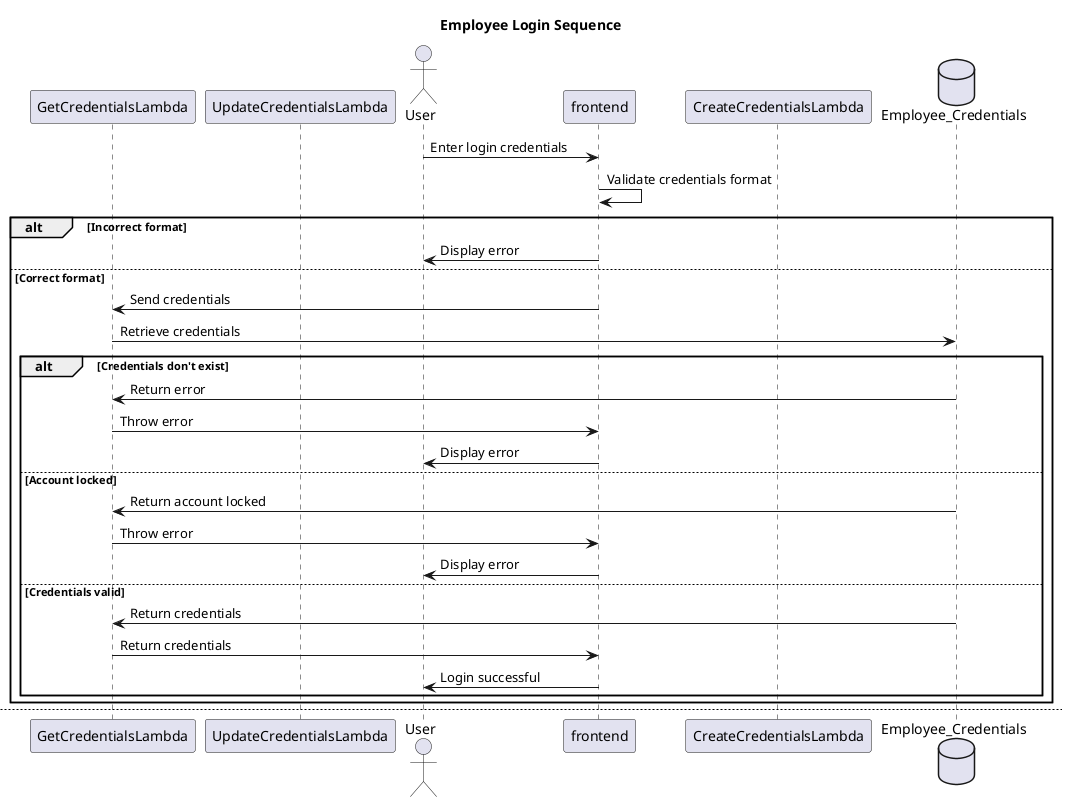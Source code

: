 @startuml
title Employee Login Sequence

actor User
participant frontend
participant GetCredentialsLambda
database Employee_Credentials

User -> frontend: Enter login credentials
frontend -> frontend: Validate credentials format
alt Incorrect format
    frontend -> User: Display error
else Correct format
    frontend -> GetCredentialsLambda: Send credentials
    GetCredentialsLambda -> Employee_Credentials: Retrieve credentials
    alt Credentials don't exist
        Employee_Credentials -> GetCredentialsLambda: Return error
        GetCredentialsLambda -> frontend: Throw error
        frontend -> User: Display error
    else Account locked
        Employee_Credentials -> GetCredentialsLambda: Return account locked
        GetCredentialsLambda -> frontend: Throw error
        frontend -> User: Display error
    else Credentials valid
        Employee_Credentials -> GetCredentialsLambda: Return credentials
        GetCredentialsLambda -> frontend: Return credentials
        frontend -> User: Login successful
    end
end



newpage Updating Employee Credentials Sequence

actor User
participant frontend
participant UpdateCredentialsLambda
database Employee_Credentials

User -> frontend: Enter new credentials
frontend -> frontend: Validate credentials format
alt Incorrect format
    frontend -> User: Display error
else Correct format
    frontend -> UpdateCredentialsLambda: Send new credentials
    UpdateCredentialsLambda -> Employee_Credentials: Update credentials
    alt Update successful
        Employee_Credentials -> UpdateCredentialsLambda: Return success
        UpdateCredentialsLambda -> frontend: Return success
        frontend -> User: Display success message
    else Update failed
        Employee_Credentials -> UpdateCredentialsLambda: Return error
        UpdateCredentialsLambda -> frontend: Throw error
        frontend -> User: Display error
    end
end



newpage Creating Employee Credentials Sequence

actor User
note left of User: Admin User

participant frontend
participant CreateCredentialsLambda
database Employee_Credentials

User -> frontend: Enter new credentials
frontend -> frontend: Validate credentials format
alt Incorrect format
    frontend -> User: Display error
else Correct format
    frontend -> CreateCredentialsLambda: Send new credentials
    CreateCredentialsLambda -> Employee_Credentials: Create credentials
    alt Creation successful
        Employee_Credentials -> CreateCredentialsLambda: Return success
        CreateCredentialsLambda -> frontend: Return success
        frontend -> User: Display success message
    else Creation failed
        Employee_Credentials -> CreateCredentialsLambda: Return error
        CreateCredentialsLambda -> frontend: Throw error
        frontend -> User: Display error
    end
end
@enduml
